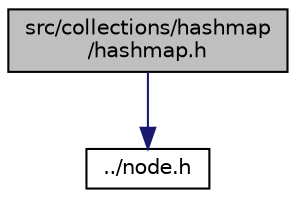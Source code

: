 digraph "src/collections/hashmap/hashmap.h"
{
  edge [fontname="Helvetica",fontsize="10",labelfontname="Helvetica",labelfontsize="10"];
  node [fontname="Helvetica",fontsize="10",shape=record];
  Node0 [label="src/collections/hashmap\l/hashmap.h",height=0.2,width=0.4,color="black", fillcolor="grey75", style="filled", fontcolor="black"];
  Node0 -> Node1 [color="midnightblue",fontsize="10",style="solid",fontname="Helvetica"];
  Node1 [label="../node.h",height=0.2,width=0.4,color="black", fillcolor="white", style="filled",URL="$node_8h.html"];
}
